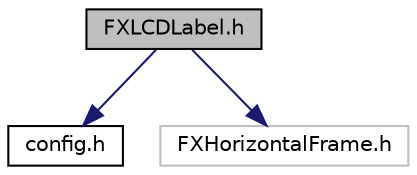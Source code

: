 digraph "FXLCDLabel.h"
{
  edge [fontname="Helvetica",fontsize="10",labelfontname="Helvetica",labelfontsize="10"];
  node [fontname="Helvetica",fontsize="10",shape=record];
  Node0 [label="FXLCDLabel.h",height=0.2,width=0.4,color="black", fillcolor="grey75", style="filled", fontcolor="black"];
  Node0 -> Node1 [color="midnightblue",fontsize="10",style="solid",fontname="Helvetica"];
  Node1 [label="config.h",height=0.2,width=0.4,color="black", fillcolor="white", style="filled",URL="$db/d16/config_8h.html"];
  Node0 -> Node2 [color="midnightblue",fontsize="10",style="solid",fontname="Helvetica"];
  Node2 [label="FXHorizontalFrame.h",height=0.2,width=0.4,color="grey75", fillcolor="white", style="filled"];
}
